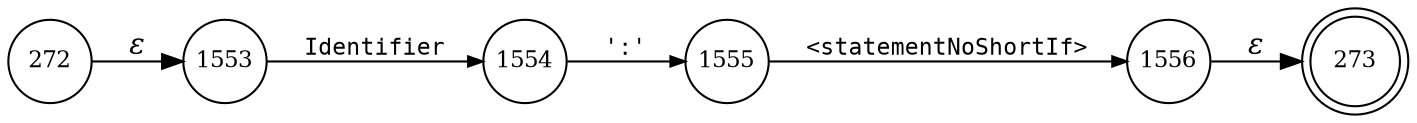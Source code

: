 digraph ATN {
rankdir=LR;
s273[fontsize=11, label="273", shape=doublecircle, fixedsize=true, width=.6];
s272[fontsize=11,label="272", shape=circle, fixedsize=true, width=.55, peripheries=1];
s1553[fontsize=11,label="1553", shape=circle, fixedsize=true, width=.55, peripheries=1];
s1554[fontsize=11,label="1554", shape=circle, fixedsize=true, width=.55, peripheries=1];
s1555[fontsize=11,label="1555", shape=circle, fixedsize=true, width=.55, peripheries=1];
s1556[fontsize=11,label="1556", shape=circle, fixedsize=true, width=.55, peripheries=1];
s272 -> s1553 [fontname="Times-Italic", label="&epsilon;"];
s1553 -> s1554 [fontsize=11, fontname="Courier", arrowsize=.7, label = "Identifier", arrowhead = normal];
s1554 -> s1555 [fontsize=11, fontname="Courier", arrowsize=.7, label = "':'", arrowhead = normal];
s1555 -> s1556 [fontsize=11, fontname="Courier", arrowsize=.7, label = "<statementNoShortIf>", arrowhead = normal];
s1556 -> s273 [fontname="Times-Italic", label="&epsilon;"];
}